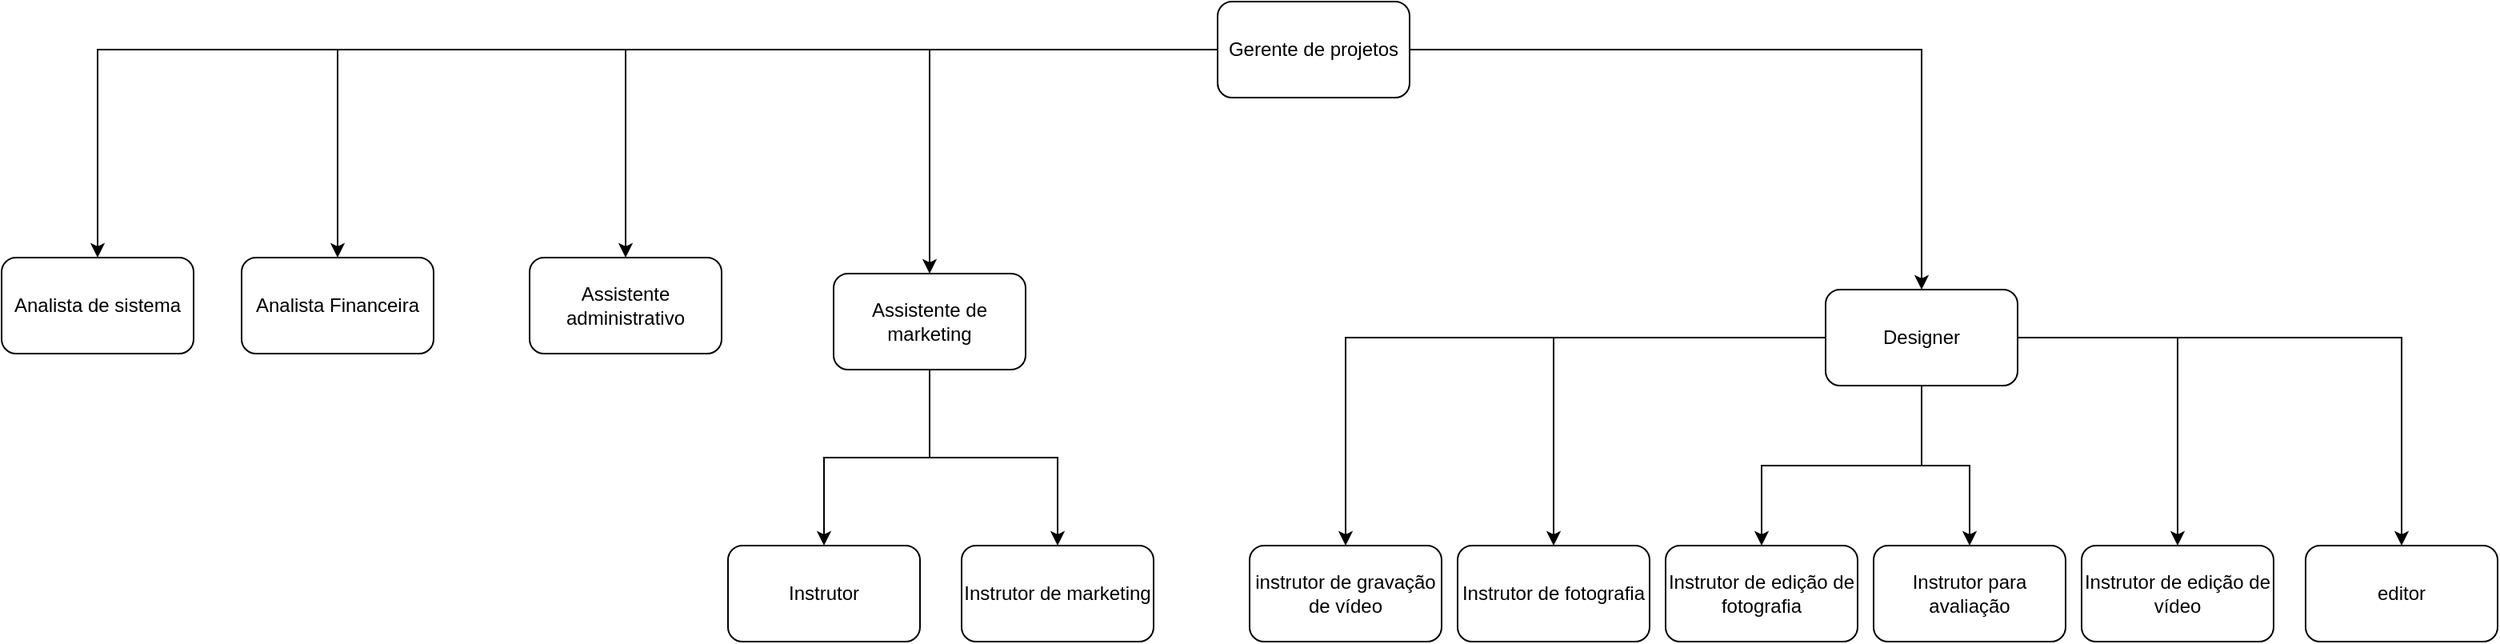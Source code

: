 <mxfile version="13.9.9" type="github">
  <diagram id="prtHgNgQTEPvFCAcTncT" name="Page-1">
    <mxGraphModel dx="1689" dy="1542" grid="1" gridSize="10" guides="1" tooltips="1" connect="1" arrows="1" fold="1" page="1" pageScale="1" pageWidth="827" pageHeight="1169" math="0" shadow="0">
      <root>
        <mxCell id="0" />
        <mxCell id="1" parent="0" />
        <mxCell id="vgYodMMSzq2-lOS3nEll-17" style="edgeStyle=orthogonalEdgeStyle;rounded=0;orthogonalLoop=1;jettySize=auto;html=1;" parent="1" source="f7f4crDrcddYw8fhbuVK-1" target="f7f4crDrcddYw8fhbuVK-28" edge="1">
          <mxGeometry relative="1" as="geometry" />
        </mxCell>
        <mxCell id="vgYodMMSzq2-lOS3nEll-18" style="edgeStyle=orthogonalEdgeStyle;rounded=0;orthogonalLoop=1;jettySize=auto;html=1;" parent="1" source="f7f4crDrcddYw8fhbuVK-1" target="f7f4crDrcddYw8fhbuVK-10" edge="1">
          <mxGeometry relative="1" as="geometry" />
        </mxCell>
        <mxCell id="vgYodMMSzq2-lOS3nEll-19" style="edgeStyle=orthogonalEdgeStyle;rounded=0;orthogonalLoop=1;jettySize=auto;html=1;" parent="1" source="f7f4crDrcddYw8fhbuVK-1" target="f7f4crDrcddYw8fhbuVK-29" edge="1">
          <mxGeometry relative="1" as="geometry" />
        </mxCell>
        <mxCell id="vgYodMMSzq2-lOS3nEll-20" style="edgeStyle=orthogonalEdgeStyle;rounded=0;orthogonalLoop=1;jettySize=auto;html=1;" parent="1" source="f7f4crDrcddYw8fhbuVK-1" target="f7f4crDrcddYw8fhbuVK-4" edge="1">
          <mxGeometry relative="1" as="geometry" />
        </mxCell>
        <mxCell id="6HB3h8h36pOMWmUZlUSm-1" style="edgeStyle=orthogonalEdgeStyle;rounded=0;orthogonalLoop=1;jettySize=auto;html=1;" edge="1" parent="1" source="f7f4crDrcddYw8fhbuVK-1" target="f7f4crDrcddYw8fhbuVK-2">
          <mxGeometry relative="1" as="geometry" />
        </mxCell>
        <mxCell id="f7f4crDrcddYw8fhbuVK-1" value="Gerente de projetos" style="rounded=1;whiteSpace=wrap;html=1;" parent="1" vertex="1">
          <mxGeometry x="720" y="-120" width="120" height="60" as="geometry" />
        </mxCell>
        <mxCell id="f7f4crDrcddYw8fhbuVK-2" value="Analista de sistema" style="rounded=1;whiteSpace=wrap;html=1;" parent="1" vertex="1">
          <mxGeometry x="-40" y="40" width="120" height="60" as="geometry" />
        </mxCell>
        <mxCell id="f7f4crDrcddYw8fhbuVK-4" value="Assistente administrativo" style="rounded=1;whiteSpace=wrap;html=1;" parent="1" vertex="1">
          <mxGeometry x="290" y="40" width="120" height="60" as="geometry" />
        </mxCell>
        <mxCell id="vgYodMMSzq2-lOS3nEll-9" style="edgeStyle=orthogonalEdgeStyle;rounded=0;orthogonalLoop=1;jettySize=auto;html=1;" parent="1" source="f7f4crDrcddYw8fhbuVK-10" target="f7f4crDrcddYw8fhbuVK-13" edge="1">
          <mxGeometry relative="1" as="geometry" />
        </mxCell>
        <mxCell id="vgYodMMSzq2-lOS3nEll-10" style="edgeStyle=orthogonalEdgeStyle;rounded=0;orthogonalLoop=1;jettySize=auto;html=1;" parent="1" source="f7f4crDrcddYw8fhbuVK-10" target="f7f4crDrcddYw8fhbuVK-15" edge="1">
          <mxGeometry relative="1" as="geometry" />
        </mxCell>
        <mxCell id="vgYodMMSzq2-lOS3nEll-11" style="edgeStyle=orthogonalEdgeStyle;rounded=0;orthogonalLoop=1;jettySize=auto;html=1;" parent="1" source="f7f4crDrcddYw8fhbuVK-10" target="f7f4crDrcddYw8fhbuVK-16" edge="1">
          <mxGeometry relative="1" as="geometry" />
        </mxCell>
        <mxCell id="vgYodMMSzq2-lOS3nEll-12" style="edgeStyle=orthogonalEdgeStyle;rounded=0;orthogonalLoop=1;jettySize=auto;html=1;" parent="1" source="f7f4crDrcddYw8fhbuVK-10" target="f7f4crDrcddYw8fhbuVK-18" edge="1">
          <mxGeometry relative="1" as="geometry" />
        </mxCell>
        <mxCell id="vgYodMMSzq2-lOS3nEll-13" style="edgeStyle=orthogonalEdgeStyle;rounded=0;orthogonalLoop=1;jettySize=auto;html=1;" parent="1" source="f7f4crDrcddYw8fhbuVK-10" target="f7f4crDrcddYw8fhbuVK-14" edge="1">
          <mxGeometry relative="1" as="geometry" />
        </mxCell>
        <mxCell id="vgYodMMSzq2-lOS3nEll-14" style="edgeStyle=orthogonalEdgeStyle;rounded=0;orthogonalLoop=1;jettySize=auto;html=1;" parent="1" source="f7f4crDrcddYw8fhbuVK-10" target="f7f4crDrcddYw8fhbuVK-19" edge="1">
          <mxGeometry relative="1" as="geometry" />
        </mxCell>
        <mxCell id="f7f4crDrcddYw8fhbuVK-10" value="Designer" style="rounded=1;whiteSpace=wrap;html=1;" parent="1" vertex="1">
          <mxGeometry x="1100" y="60" width="120" height="60" as="geometry" />
        </mxCell>
        <mxCell id="f7f4crDrcddYw8fhbuVK-12" value="Instrutor" style="rounded=1;whiteSpace=wrap;html=1;" parent="1" vertex="1">
          <mxGeometry x="414" y="220" width="120" height="60" as="geometry" />
        </mxCell>
        <mxCell id="f7f4crDrcddYw8fhbuVK-13" value="&lt;span style=&quot;font-family: &amp;#34;arial&amp;#34; ; text-align: left ; background-color: rgb(255 , 255 , 255)&quot;&gt;instrutor de gravação de vídeo&lt;br&gt;&lt;/span&gt;" style="rounded=1;whiteSpace=wrap;html=1;" parent="1" vertex="1">
          <mxGeometry x="740" y="220" width="120" height="60" as="geometry" />
        </mxCell>
        <mxCell id="f7f4crDrcddYw8fhbuVK-14" value="&lt;span style=&quot;font-family: &amp;#34;arial&amp;#34; ; text-align: left ; background-color: rgb(255 , 255 , 255)&quot;&gt;Instrutor de edição de vídeo&lt;br&gt;&lt;/span&gt;" style="rounded=1;whiteSpace=wrap;html=1;" parent="1" vertex="1">
          <mxGeometry x="1260" y="220" width="120" height="60" as="geometry" />
        </mxCell>
        <mxCell id="f7f4crDrcddYw8fhbuVK-15" value="&lt;span style=&quot;font-family: &amp;#34;arial&amp;#34; ; text-align: left ; background-color: rgb(255 , 255 , 255)&quot;&gt;Instrutor de fotografia&lt;/span&gt;" style="rounded=1;whiteSpace=wrap;html=1;" parent="1" vertex="1">
          <mxGeometry x="870" y="220" width="120" height="60" as="geometry" />
        </mxCell>
        <mxCell id="f7f4crDrcddYw8fhbuVK-16" value="&lt;span style=&quot;font-family: &amp;#34;arial&amp;#34; ; text-align: left ; background-color: rgb(255 , 255 , 255)&quot;&gt;Instrutor de edição de fotografia&lt;/span&gt;" style="rounded=1;whiteSpace=wrap;html=1;" parent="1" vertex="1">
          <mxGeometry x="1000" y="220" width="120" height="60" as="geometry" />
        </mxCell>
        <mxCell id="f7f4crDrcddYw8fhbuVK-17" value="&lt;span style=&quot;font-family: &amp;#34;arial&amp;#34; ; text-align: left ; background-color: rgb(255 , 255 , 255)&quot;&gt;Instrutor de marketing&lt;/span&gt;" style="rounded=1;whiteSpace=wrap;html=1;" parent="1" vertex="1">
          <mxGeometry x="560" y="220" width="120" height="60" as="geometry" />
        </mxCell>
        <mxCell id="f7f4crDrcddYw8fhbuVK-18" value="&lt;span style=&quot;font-family: &amp;#34;arial&amp;#34; ; text-align: left ; background-color: rgb(255 , 255 , 255)&quot;&gt;Instrutor para avaliação&lt;/span&gt;" style="rounded=1;whiteSpace=wrap;html=1;" parent="1" vertex="1">
          <mxGeometry x="1130" y="220" width="120" height="60" as="geometry" />
        </mxCell>
        <mxCell id="f7f4crDrcddYw8fhbuVK-19" value="&lt;span style=&quot;font-family: &amp;#34;arial&amp;#34; ; text-align: left ; background-color: rgb(255 , 255 , 255)&quot;&gt;editor&lt;/span&gt;" style="rounded=1;whiteSpace=wrap;html=1;" parent="1" vertex="1">
          <mxGeometry x="1400" y="220" width="120" height="60" as="geometry" />
        </mxCell>
        <mxCell id="f7f4crDrcddYw8fhbuVK-29" value="Analista Financeira" style="rounded=1;whiteSpace=wrap;html=1;" parent="1" vertex="1">
          <mxGeometry x="110" y="40" width="120" height="60" as="geometry" />
        </mxCell>
        <mxCell id="vgYodMMSzq2-lOS3nEll-15" style="edgeStyle=orthogonalEdgeStyle;rounded=0;orthogonalLoop=1;jettySize=auto;html=1;" parent="1" source="f7f4crDrcddYw8fhbuVK-28" target="f7f4crDrcddYw8fhbuVK-12" edge="1">
          <mxGeometry relative="1" as="geometry" />
        </mxCell>
        <mxCell id="vgYodMMSzq2-lOS3nEll-16" style="edgeStyle=orthogonalEdgeStyle;rounded=0;orthogonalLoop=1;jettySize=auto;html=1;" parent="1" source="f7f4crDrcddYw8fhbuVK-28" target="f7f4crDrcddYw8fhbuVK-17" edge="1">
          <mxGeometry relative="1" as="geometry" />
        </mxCell>
        <mxCell id="f7f4crDrcddYw8fhbuVK-28" value="Assistente de marketing" style="rounded=1;whiteSpace=wrap;html=1;" parent="1" vertex="1">
          <mxGeometry x="480" y="50" width="120" height="60" as="geometry" />
        </mxCell>
      </root>
    </mxGraphModel>
  </diagram>
</mxfile>
